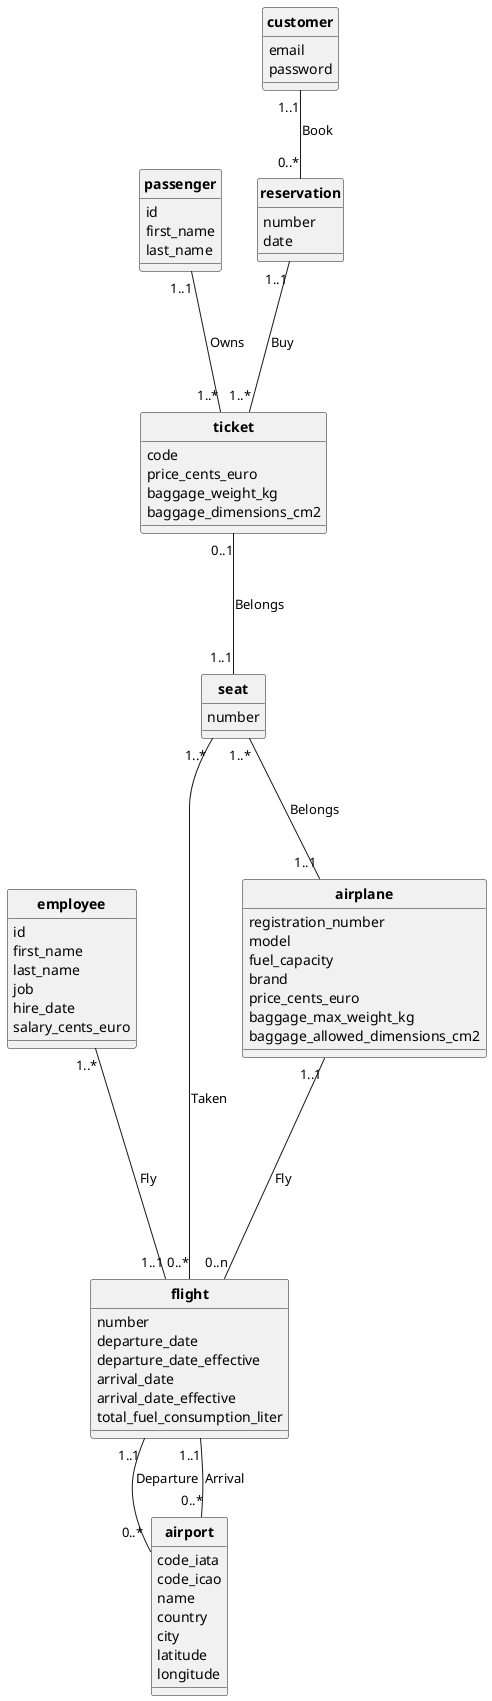 @startuml MCD

skinparam style strictuml
skinparam classAttributeIconSize 0
skinparam classFontStyle Bold
hide enum methods

class flight {
  number
  departure_date
  departure_date_effective
  arrival_date
  arrival_date_effective
  total_fuel_consumption_liter
}

class airport {
  code_iata
  code_icao
  name
  country
  city
  latitude
  longitude
}

class airplane {
  registration_number
  model
  fuel_capacity
  brand
  price_cents_euro
  baggage_max_weight_kg
  baggage_allowed_dimensions_cm2
}

class employee {
  id
  first_name
  last_name
  job
  hire_date
  salary_cents_euro
}

class passenger {
  id
  first_name
  last_name
}

class ticket {
  code
  price_cents_euro
  baggage_weight_kg
  baggage_dimensions_cm2
}

class customer {
  email
  password
}

class seat {
  number
}

class reservation {
  number
  date
}

airplane "1..1" ---- "0..n" flight : Fly
seat "1..*" --- "1..1" airplane : Belongs
employee "1..*" ---- "1..1" flight : Fly
passenger "1..1" --- "1..*" ticket : Owns
flight "0..*" -l- "1..*" seat : Taken
reservation "1..1" --- "1..*" ticket : Buy
ticket "0..1" --- "1..1" seat : Belongs

flight "1..1" -- "0..*" airport : Departure
flight "1..1" -- "0..*" airport : Arrival

customer "1..1" -- "0..*" reservation : Book

@enduml
